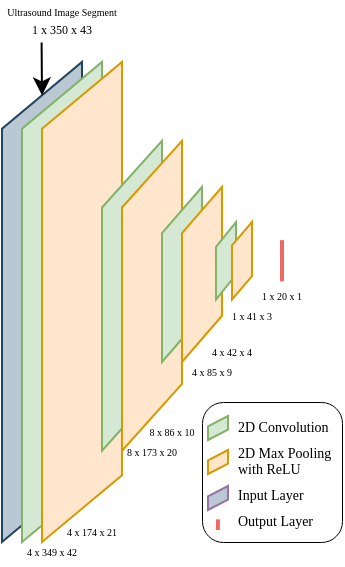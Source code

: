 <mxfile version="22.1.5" type="github">
  <diagram name="Page-1" id="f-5v2sI5h4t3cFkbrv8b">
    <mxGraphModel dx="755" dy="388" grid="1" gridSize="10" guides="1" tooltips="1" connect="1" arrows="1" fold="1" page="1" pageScale="1" pageWidth="850" pageHeight="1100" math="0" shadow="0">
      <root>
        <mxCell id="0" />
        <mxCell id="1" parent="0" />
        <mxCell id="Wa3p7uX86l7QjgIijev7-98" value="" style="rounded=1;whiteSpace=wrap;html=1;strokeWidth=0.5;" vertex="1" parent="1">
          <mxGeometry x="260" y="210" width="70" height="70" as="geometry" />
        </mxCell>
        <mxCell id="Wa3p7uX86l7QjgIijev7-48" value="" style="verticalLabelPosition=bottom;verticalAlign=top;html=1;shape=mxgraph.infographic.parallelogram;dx=16.69;fillColor=#bac8d3;strokeColor=#23445d;flipH=0;flipV=1;direction=south;" vertex="1" parent="1">
          <mxGeometry x="160" y="40" width="40" height="240" as="geometry" />
        </mxCell>
        <mxCell id="Wa3p7uX86l7QjgIijev7-49" value="" style="verticalLabelPosition=bottom;verticalAlign=top;html=1;shape=mxgraph.infographic.parallelogram;dx=16.69;fillColor=#d5e8d4;strokeColor=#82b366;flipH=0;flipV=1;direction=south;" vertex="1" parent="1">
          <mxGeometry x="170" y="40" width="40" height="240" as="geometry" />
        </mxCell>
        <mxCell id="Wa3p7uX86l7QjgIijev7-50" value="" style="verticalLabelPosition=bottom;verticalAlign=top;html=1;shape=mxgraph.infographic.parallelogram;dx=16.69;fillColor=#ffe6cc;strokeColor=#d79b00;flipH=0;flipV=1;direction=south;" vertex="1" parent="1">
          <mxGeometry x="180" y="40" width="40" height="240" as="geometry" />
        </mxCell>
        <mxCell id="Wa3p7uX86l7QjgIijev7-52" value="" style="verticalLabelPosition=bottom;verticalAlign=top;html=1;shape=mxgraph.infographic.parallelogram;dx=16.69;fillColor=#d5e8d4;strokeColor=#82b366;flipH=0;flipV=1;direction=south;" vertex="1" parent="1">
          <mxGeometry x="210" y="79.37" width="30" height="155" as="geometry" />
        </mxCell>
        <mxCell id="Wa3p7uX86l7QjgIijev7-54" value="" style="verticalLabelPosition=bottom;verticalAlign=top;html=1;shape=mxgraph.infographic.parallelogram;dx=16.69;fillColor=#ffe6cc;strokeColor=#d79b00;flipH=0;flipV=1;direction=south;" vertex="1" parent="1">
          <mxGeometry x="220" y="79.37" width="30" height="155" as="geometry" />
        </mxCell>
        <mxCell id="Wa3p7uX86l7QjgIijev7-63" value="" style="verticalLabelPosition=bottom;verticalAlign=top;html=1;shape=mxgraph.infographic.parallelogram;dx=11.56;fillColor=#d5e8d4;strokeColor=#82b366;flipH=0;flipV=1;direction=south;" vertex="1" parent="1">
          <mxGeometry x="240" y="102.49" width="20" height="87.51" as="geometry" />
        </mxCell>
        <mxCell id="Wa3p7uX86l7QjgIijev7-69" value="" style="verticalLabelPosition=bottom;verticalAlign=top;html=1;shape=mxgraph.infographic.parallelogram;dx=11.56;fillColor=#ffe6cc;strokeColor=#d79b00;flipH=0;flipV=1;direction=south;" vertex="1" parent="1">
          <mxGeometry x="250" y="102.49" width="20" height="87.51" as="geometry" />
        </mxCell>
        <mxCell id="Wa3p7uX86l7QjgIijev7-66" value="" style="verticalLabelPosition=bottom;verticalAlign=top;html=1;shape=mxgraph.infographic.parallelogram;dx=6.24;fillColor=#d5e8d4;strokeColor=#82b366;flipH=0;flipV=1;direction=south;" vertex="1" parent="1">
          <mxGeometry x="267" y="120" width="10" height="38.76" as="geometry" />
        </mxCell>
        <mxCell id="Wa3p7uX86l7QjgIijev7-67" value="" style="verticalLabelPosition=bottom;verticalAlign=top;html=1;shape=mxgraph.infographic.parallelogram;dx=5.86;fillColor=#ffe6cc;strokeColor=#d79b00;flipH=0;flipV=1;direction=south;" vertex="1" parent="1">
          <mxGeometry x="275" y="120" width="10" height="38.76" as="geometry" />
        </mxCell>
        <mxCell id="Wa3p7uX86l7QjgIijev7-70" value="" style="endArrow=none;html=1;rounded=0;fillColor=#ffcccc;strokeColor=#EA6B66;strokeWidth=2;shadow=0;" edge="1" parent="1">
          <mxGeometry width="50" height="50" relative="1" as="geometry">
            <mxPoint x="300" y="149.69" as="sourcePoint" />
            <mxPoint x="300" y="129.07" as="targetPoint" />
          </mxGeometry>
        </mxCell>
        <mxCell id="Wa3p7uX86l7QjgIijev7-71" value="&lt;h1 style=&quot;font-size: 7px;&quot;&gt;&lt;span data-darkreader-inline-color=&quot;&quot; data-darkreader-inline-bgcolor=&quot;&quot; style=&quot;font-family: DQD_PXNZRMz7GEKOn7Fx; background-color: initial; color: rgb(0, 0, 0); font-weight: normal; --darkreader-inline-bgcolor: initial; --darkreader-inline-color: #bab8b6; font-size: 7px;&quot;&gt;&lt;font style=&quot;font-size: 7px;&quot;&gt;2D Convolution&lt;/font&gt;&lt;/span&gt;&lt;/h1&gt;&lt;h1 style=&quot;font-size: 7px;&quot;&gt;&lt;span data-darkreader-inline-color=&quot;&quot; data-darkreader-inline-bgcolor=&quot;&quot; style=&quot;font-family: DQD_PXNZRMz7GEKOn7Fx; background-color: initial; color: rgb(0, 0, 0); font-weight: normal; --darkreader-inline-bgcolor: initial; --darkreader-inline-color: #bab8b6; font-size: 7px;&quot;&gt;&lt;font style=&quot;font-size: 7px;&quot;&gt;2D Max Pooling with ReLU&lt;/font&gt;&lt;/span&gt;&lt;/h1&gt;&lt;h1 style=&quot;font-size: 7px;&quot;&gt;&lt;font style=&quot;font-size: 7px;&quot; face=&quot;DQD_PXNZRMz7GEKOn7Fx&quot;&gt;&lt;span style=&quot;font-weight: 400; font-size: 7px;&quot;&gt;Input Layer&lt;/span&gt;&lt;/font&gt;&lt;/h1&gt;&lt;div style=&quot;font-size: 7px;&quot;&gt;&lt;font style=&quot;font-size: 7px;&quot; face=&quot;DQD_PXNZRMz7GEKOn7Fx&quot;&gt;&lt;span style=&quot;font-weight: 400; font-size: 7px;&quot;&gt;Output Layer&lt;/span&gt;&lt;/font&gt;&lt;/div&gt;" style="text;html=1;strokeColor=none;fillColor=none;spacing=0;spacingTop=0;whiteSpace=wrap;overflow=hidden;rounded=0;verticalAlign=middle;fontSize=7;" vertex="1" parent="1">
          <mxGeometry x="278" y="204" width="50" height="80" as="geometry" />
        </mxCell>
        <mxCell id="Wa3p7uX86l7QjgIijev7-73" value="&lt;p style=&quot;line-height: 40%; font-size: 5px;&quot;&gt;&lt;span data-darkreader-inline-color=&quot;&quot; data-darkreader-inline-bgcolor=&quot;&quot; style=&quot;background-color: initial; color: rgb(0, 0, 0); font-family: &amp;quot;Times New Roman&amp;quot;; --darkreader-inline-bgcolor: initial; --darkreader-inline-color: #bab8b6; font-size: 5px;&quot;&gt;Ultrasound&amp;nbsp;&lt;/span&gt;&lt;span data-darkreader-inline-color=&quot;&quot; data-darkreader-inline-bgcolor=&quot;&quot; style=&quot;background-color: initial; color: rgb(0, 0, 0); font-family: &amp;quot;Times New Roman&amp;quot;; --darkreader-inline-bgcolor: initial; --darkreader-inline-color: #bab8b6; font-size: 5px;&quot;&gt;Image&amp;nbsp;&lt;/span&gt;&lt;span data-darkreader-inline-color=&quot;&quot; data-darkreader-inline-bgcolor=&quot;&quot; style=&quot;background-color: initial; color: rgb(0, 0, 0); font-family: &amp;quot;Times New Roman&amp;quot;; --darkreader-inline-bgcolor: initial; --darkreader-inline-color: #bab8b6; font-size: 5px;&quot;&gt;Segment&lt;/span&gt;&lt;/p&gt;&lt;p style=&quot;line-height: 40%; font-size: 6px;&quot;&gt;&lt;span data-darkreader-inline-color=&quot;&quot; data-darkreader-inline-bgcolor=&quot;&quot; style=&quot;background-color: initial; color: rgb(0, 0, 0); font-family: &amp;quot;Times New Roman&amp;quot;; --darkreader-inline-bgcolor: initial; --darkreader-inline-color: #bab8b6;&quot;&gt;1 x 350 x 43&lt;/span&gt;&lt;/p&gt;" style="text;html=1;strokeColor=none;fillColor=none;align=center;verticalAlign=middle;whiteSpace=wrap;rounded=0;spacing=0;fontSize=5;" vertex="1" parent="1">
          <mxGeometry x="160" y="10" width="60" height="20" as="geometry" />
        </mxCell>
        <mxCell id="Wa3p7uX86l7QjgIijev7-76" value="" style="endArrow=classic;html=1;rounded=0;exitX=0.33;exitY=1.011;exitDx=0;exitDy=0;entryX=0;entryY=0.5;entryDx=223.31;entryDy=0;entryPerimeter=0;exitPerimeter=0;" edge="1" parent="1" source="Wa3p7uX86l7QjgIijev7-73" target="Wa3p7uX86l7QjgIijev7-48">
          <mxGeometry width="50" height="50" relative="1" as="geometry">
            <mxPoint x="170" y="70" as="sourcePoint" />
            <mxPoint x="220" y="20" as="targetPoint" />
          </mxGeometry>
        </mxCell>
        <mxCell id="Wa3p7uX86l7QjgIijev7-84" value="&lt;p style=&quot;line-height: 40%; font-size: 5px;&quot;&gt;&lt;span data-darkreader-inline-color=&quot;&quot; data-darkreader-inline-bgcolor=&quot;&quot; style=&quot;background-color: initial; color: rgb(0, 0, 0); font-family: &amp;quot;Times New Roman&amp;quot;; --darkreader-inline-bgcolor: initial; --darkreader-inline-color: #bab8b6;&quot;&gt;4 x 349 x 42&lt;/span&gt;&lt;br&gt;&lt;/p&gt;" style="text;html=1;strokeColor=none;fillColor=none;align=center;verticalAlign=middle;whiteSpace=wrap;rounded=0;spacing=0;fontSize=5;" vertex="1" parent="1">
          <mxGeometry x="170" y="280" width="30" height="10" as="geometry" />
        </mxCell>
        <mxCell id="Wa3p7uX86l7QjgIijev7-85" value="&lt;p style=&quot;line-height: 40%; font-size: 5px;&quot;&gt;&lt;span data-darkreader-inline-color=&quot;&quot; data-darkreader-inline-bgcolor=&quot;&quot; style=&quot;background-color: initial; color: rgb(0, 0, 0); font-family: &amp;quot;Times New Roman&amp;quot;; --darkreader-inline-bgcolor: initial; --darkreader-inline-color: #bab8b6;&quot;&gt;4 x 174 x 21&lt;/span&gt;&lt;br&gt;&lt;/p&gt;" style="text;html=1;strokeColor=none;fillColor=none;align=center;verticalAlign=middle;whiteSpace=wrap;rounded=0;spacing=0;fontSize=5;" vertex="1" parent="1">
          <mxGeometry x="190" y="270" width="30" height="10" as="geometry" />
        </mxCell>
        <mxCell id="Wa3p7uX86l7QjgIijev7-86" value="&lt;p style=&quot;line-height: 40%; font-size: 5px;&quot;&gt;&lt;span data-darkreader-inline-color=&quot;&quot; data-darkreader-inline-bgcolor=&quot;&quot; style=&quot;background-color: initial; color: rgb(0, 0, 0); font-family: &amp;quot;Times New Roman&amp;quot;; --darkreader-inline-bgcolor: initial; --darkreader-inline-color: #bab8b6;&quot;&gt;8 x 173 x 20&lt;/span&gt;&lt;br&gt;&lt;/p&gt;" style="text;html=1;strokeColor=none;fillColor=none;align=center;verticalAlign=middle;whiteSpace=wrap;rounded=0;spacing=0;fontSize=5;" vertex="1" parent="1">
          <mxGeometry x="220" y="230" width="30" height="10" as="geometry" />
        </mxCell>
        <mxCell id="Wa3p7uX86l7QjgIijev7-87" value="&lt;p style=&quot;line-height: 40%; font-size: 5px;&quot;&gt;&lt;span data-darkreader-inline-color=&quot;&quot; data-darkreader-inline-bgcolor=&quot;&quot; style=&quot;background-color: initial; color: rgb(0, 0, 0); font-family: &amp;quot;Times New Roman&amp;quot;; --darkreader-inline-bgcolor: initial; --darkreader-inline-color: #bab8b6;&quot;&gt;8 x 86 x 10&lt;/span&gt;&lt;br&gt;&lt;/p&gt;" style="text;html=1;strokeColor=none;fillColor=none;align=center;verticalAlign=middle;whiteSpace=wrap;rounded=0;spacing=0;fontSize=5;" vertex="1" parent="1">
          <mxGeometry x="230" y="220" width="30" height="10" as="geometry" />
        </mxCell>
        <mxCell id="Wa3p7uX86l7QjgIijev7-88" value="&lt;p style=&quot;line-height: 40%; font-size: 5px;&quot;&gt;&lt;span data-darkreader-inline-color=&quot;&quot; data-darkreader-inline-bgcolor=&quot;&quot; style=&quot;background-color: initial; color: rgb(0, 0, 0); font-family: &amp;quot;Times New Roman&amp;quot;; --darkreader-inline-bgcolor: initial; --darkreader-inline-color: #bab8b6;&quot;&gt;4 x 85 x 9&lt;/span&gt;&lt;br&gt;&lt;/p&gt;" style="text;html=1;strokeColor=none;fillColor=none;align=center;verticalAlign=middle;whiteSpace=wrap;rounded=0;spacing=0;fontSize=5;" vertex="1" parent="1">
          <mxGeometry x="250" y="190" width="30" height="10" as="geometry" />
        </mxCell>
        <mxCell id="Wa3p7uX86l7QjgIijev7-89" value="&lt;p style=&quot;line-height: 40%; font-size: 5px;&quot;&gt;&lt;span data-darkreader-inline-color=&quot;&quot; data-darkreader-inline-bgcolor=&quot;&quot; style=&quot;background-color: initial; color: rgb(0, 0, 0); font-family: &amp;quot;Times New Roman&amp;quot;; --darkreader-inline-bgcolor: initial; --darkreader-inline-color: #bab8b6;&quot;&gt;4 x 42 x 4&lt;/span&gt;&lt;br&gt;&lt;/p&gt;" style="text;html=1;strokeColor=none;fillColor=none;align=center;verticalAlign=middle;whiteSpace=wrap;rounded=0;spacing=0;fontSize=5;" vertex="1" parent="1">
          <mxGeometry x="260" y="180" width="30" height="10" as="geometry" />
        </mxCell>
        <mxCell id="Wa3p7uX86l7QjgIijev7-90" value="&lt;p style=&quot;line-height: 40%; font-size: 5px;&quot;&gt;&lt;span data-darkreader-inline-color=&quot;&quot; data-darkreader-inline-bgcolor=&quot;&quot; style=&quot;background-color: initial; color: rgb(0, 0, 0); font-family: &amp;quot;Times New Roman&amp;quot;; --darkreader-inline-bgcolor: initial; --darkreader-inline-color: #bab8b6;&quot;&gt;1 x 41 x 3&lt;/span&gt;&lt;br&gt;&lt;/p&gt;" style="text;html=1;strokeColor=none;fillColor=none;align=center;verticalAlign=middle;whiteSpace=wrap;rounded=0;spacing=0;fontSize=5;" vertex="1" parent="1">
          <mxGeometry x="270" y="161.87" width="30" height="10" as="geometry" />
        </mxCell>
        <mxCell id="Wa3p7uX86l7QjgIijev7-91" value="&lt;p style=&quot;line-height: 40%; font-size: 5px;&quot;&gt;&lt;span data-darkreader-inline-color=&quot;&quot; data-darkreader-inline-bgcolor=&quot;&quot; style=&quot;background-color: initial; color: rgb(0, 0, 0); font-family: &amp;quot;Times New Roman&amp;quot;; --darkreader-inline-bgcolor: initial; --darkreader-inline-color: #bab8b6;&quot;&gt;1 x 20 x 1&lt;/span&gt;&lt;br&gt;&lt;/p&gt;" style="text;html=1;strokeColor=none;fillColor=none;align=center;verticalAlign=middle;whiteSpace=wrap;rounded=0;spacing=0;fontSize=5;" vertex="1" parent="1">
          <mxGeometry x="285" y="151.87" width="30" height="10" as="geometry" />
        </mxCell>
        <mxCell id="Wa3p7uX86l7QjgIijev7-92" value="" style="verticalLabelPosition=bottom;verticalAlign=top;html=1;shape=mxgraph.infographic.parallelogram;dx=2.58;fillColor=#d5e8d4;strokeColor=#82b366;flipH=0;flipV=1;direction=south;" vertex="1" parent="1">
          <mxGeometry x="263" y="217" width="10" height="12" as="geometry" />
        </mxCell>
        <mxCell id="Wa3p7uX86l7QjgIijev7-94" value="" style="verticalLabelPosition=bottom;verticalAlign=top;html=1;shape=mxgraph.infographic.parallelogram;dx=2.58;fillColor=#ffe6cc;strokeColor=#d79b00;flipH=0;flipV=1;direction=south;" vertex="1" parent="1">
          <mxGeometry x="263" y="234" width="10" height="12" as="geometry" />
        </mxCell>
        <mxCell id="Wa3p7uX86l7QjgIijev7-95" value="" style="verticalLabelPosition=bottom;verticalAlign=top;html=1;shape=mxgraph.infographic.parallelogram;dx=2.58;fillColor=#BAC8D3;strokeColor=#9673a6;flipH=0;flipV=1;direction=south;" vertex="1" parent="1">
          <mxGeometry x="263" y="252" width="10" height="12" as="geometry" />
        </mxCell>
        <mxCell id="Wa3p7uX86l7QjgIijev7-97" value="" style="endArrow=none;html=1;rounded=0;fillColor=#ffcccc;strokeColor=#EA6B66;strokeWidth=2;shadow=0;" edge="1" parent="1">
          <mxGeometry width="50" height="50" relative="1" as="geometry">
            <mxPoint x="267.91" y="274" as="sourcePoint" />
            <mxPoint x="268" y="268.69" as="targetPoint" />
          </mxGeometry>
        </mxCell>
      </root>
    </mxGraphModel>
  </diagram>
</mxfile>
